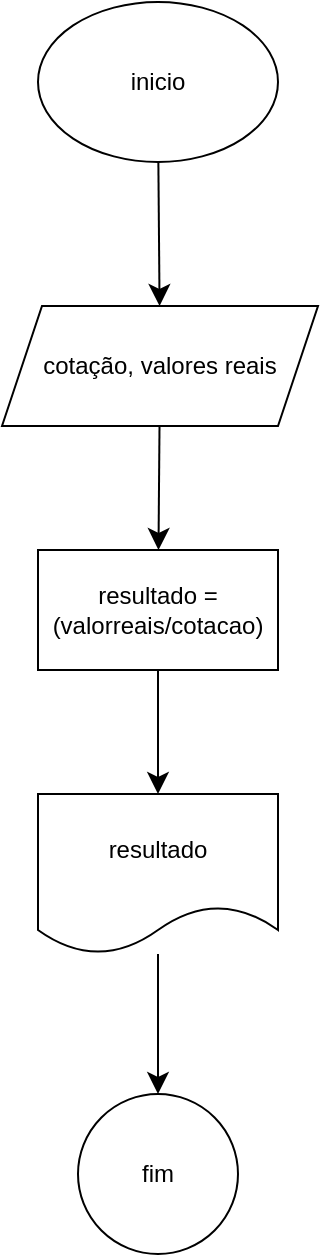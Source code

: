 <mxfile version="26.1.1">
  <diagram name="Página-1" id="YJ1o-XMVsjhAURu67Rbc">
    <mxGraphModel dx="564" dy="1059" grid="0" gridSize="10" guides="1" tooltips="1" connect="1" arrows="1" fold="1" page="0" pageScale="1" pageWidth="827" pageHeight="1169" math="0" shadow="0">
      <root>
        <mxCell id="0" />
        <mxCell id="1" parent="0" />
        <mxCell id="Uk-OmYVXzjJBOCA94238-3" value="" style="edgeStyle=none;curved=1;rounded=0;orthogonalLoop=1;jettySize=auto;html=1;fontSize=12;startSize=8;endSize=8;" edge="1" parent="1" source="Uk-OmYVXzjJBOCA94238-1" target="Uk-OmYVXzjJBOCA94238-2">
          <mxGeometry relative="1" as="geometry" />
        </mxCell>
        <mxCell id="Uk-OmYVXzjJBOCA94238-1" value="&lt;font style=&quot;vertical-align: inherit;&quot;&gt;&lt;font style=&quot;vertical-align: inherit;&quot;&gt;inicio&lt;/font&gt;&lt;/font&gt;" style="ellipse;whiteSpace=wrap;html=1;" vertex="1" parent="1">
          <mxGeometry x="149" y="-47" width="120" height="80" as="geometry" />
        </mxCell>
        <mxCell id="Uk-OmYVXzjJBOCA94238-5" value="" style="edgeStyle=none;curved=1;rounded=0;orthogonalLoop=1;jettySize=auto;html=1;fontSize=12;startSize=8;endSize=8;" edge="1" parent="1" source="Uk-OmYVXzjJBOCA94238-2" target="Uk-OmYVXzjJBOCA94238-4">
          <mxGeometry relative="1" as="geometry" />
        </mxCell>
        <mxCell id="Uk-OmYVXzjJBOCA94238-2" value="&lt;font style=&quot;vertical-align: inherit;&quot;&gt;&lt;font style=&quot;vertical-align: inherit;&quot;&gt;&lt;font style=&quot;vertical-align: inherit;&quot;&gt;&lt;font style=&quot;vertical-align: inherit;&quot;&gt;&lt;font style=&quot;vertical-align: inherit;&quot;&gt;&lt;font style=&quot;vertical-align: inherit;&quot;&gt;cotação, valores reais&lt;/font&gt;&lt;/font&gt;&lt;/font&gt;&lt;/font&gt;&lt;/font&gt;&lt;/font&gt;" style="shape=parallelogram;perimeter=parallelogramPerimeter;whiteSpace=wrap;html=1;fixedSize=1;" vertex="1" parent="1">
          <mxGeometry x="131" y="105" width="158" height="60" as="geometry" />
        </mxCell>
        <mxCell id="Uk-OmYVXzjJBOCA94238-7" value="" style="edgeStyle=none;curved=1;rounded=0;orthogonalLoop=1;jettySize=auto;html=1;fontSize=12;startSize=8;endSize=8;" edge="1" parent="1" source="Uk-OmYVXzjJBOCA94238-4" target="Uk-OmYVXzjJBOCA94238-6">
          <mxGeometry relative="1" as="geometry" />
        </mxCell>
        <mxCell id="Uk-OmYVXzjJBOCA94238-4" value="&lt;font style=&quot;vertical-align: inherit;&quot;&gt;&lt;font style=&quot;vertical-align: inherit;&quot;&gt;&lt;font style=&quot;vertical-align: inherit;&quot;&gt;&lt;font style=&quot;vertical-align: inherit;&quot;&gt;&lt;font style=&quot;vertical-align: inherit;&quot;&gt;&lt;font style=&quot;vertical-align: inherit;&quot;&gt;&lt;font style=&quot;vertical-align: inherit;&quot;&gt;&lt;font style=&quot;vertical-align: inherit;&quot;&gt;resultado = (valorreais/cotacao)&lt;/font&gt;&lt;/font&gt;&lt;/font&gt;&lt;/font&gt;&lt;/font&gt;&lt;/font&gt;&lt;/font&gt;&lt;/font&gt;" style="whiteSpace=wrap;html=1;" vertex="1" parent="1">
          <mxGeometry x="149" y="227" width="120" height="60" as="geometry" />
        </mxCell>
        <mxCell id="Uk-OmYVXzjJBOCA94238-9" value="" style="edgeStyle=none;curved=1;rounded=0;orthogonalLoop=1;jettySize=auto;html=1;fontSize=12;startSize=8;endSize=8;" edge="1" parent="1" source="Uk-OmYVXzjJBOCA94238-6" target="Uk-OmYVXzjJBOCA94238-8">
          <mxGeometry relative="1" as="geometry" />
        </mxCell>
        <mxCell id="Uk-OmYVXzjJBOCA94238-6" value="&lt;font style=&quot;vertical-align: inherit;&quot;&gt;&lt;font style=&quot;vertical-align: inherit;&quot;&gt;resultado&lt;/font&gt;&lt;/font&gt;" style="shape=document;whiteSpace=wrap;html=1;boundedLbl=1;" vertex="1" parent="1">
          <mxGeometry x="149" y="349" width="120" height="80" as="geometry" />
        </mxCell>
        <mxCell id="Uk-OmYVXzjJBOCA94238-8" value="&lt;font style=&quot;vertical-align: inherit;&quot;&gt;&lt;font style=&quot;vertical-align: inherit;&quot;&gt;fim&lt;/font&gt;&lt;/font&gt;" style="ellipse;whiteSpace=wrap;html=1;" vertex="1" parent="1">
          <mxGeometry x="169" y="499" width="80" height="80" as="geometry" />
        </mxCell>
      </root>
    </mxGraphModel>
  </diagram>
</mxfile>

